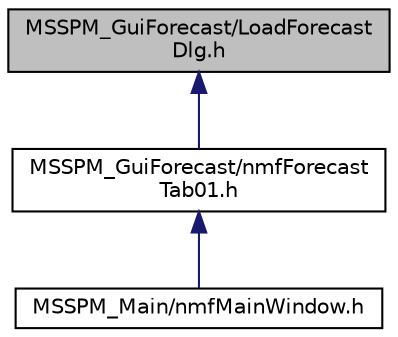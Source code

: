 digraph "MSSPM_GuiForecast/LoadForecastDlg.h"
{
 // LATEX_PDF_SIZE
  edge [fontname="Helvetica",fontsize="10",labelfontname="Helvetica",labelfontsize="10"];
  node [fontname="Helvetica",fontsize="10",shape=record];
  Node1 [label="MSSPM_GuiForecast/LoadForecast\lDlg.h",height=0.2,width=0.4,color="black", fillcolor="grey75", style="filled", fontcolor="black",tooltip="GUI definition for the LoadForecastDlg widget class."];
  Node1 -> Node2 [dir="back",color="midnightblue",fontsize="10",style="solid",fontname="Helvetica"];
  Node2 [label="MSSPM_GuiForecast/nmfForecast\lTab01.h",height=0.2,width=0.4,color="black", fillcolor="white", style="filled",URL="$nmf_forecast_tab01_8h.html",tooltip="GUI definition for the nmfForecast_Tab1 Forecast Setup Data class."];
  Node2 -> Node3 [dir="back",color="midnightblue",fontsize="10",style="solid",fontname="Helvetica"];
  Node3 [label="MSSPM_Main/nmfMainWindow.h",height=0.2,width=0.4,color="black", fillcolor="white", style="filled",URL="$nmf_main_window_8h.html",tooltip="GUI definition for the main nmfMainWindow MSSPM Application class."];
}
